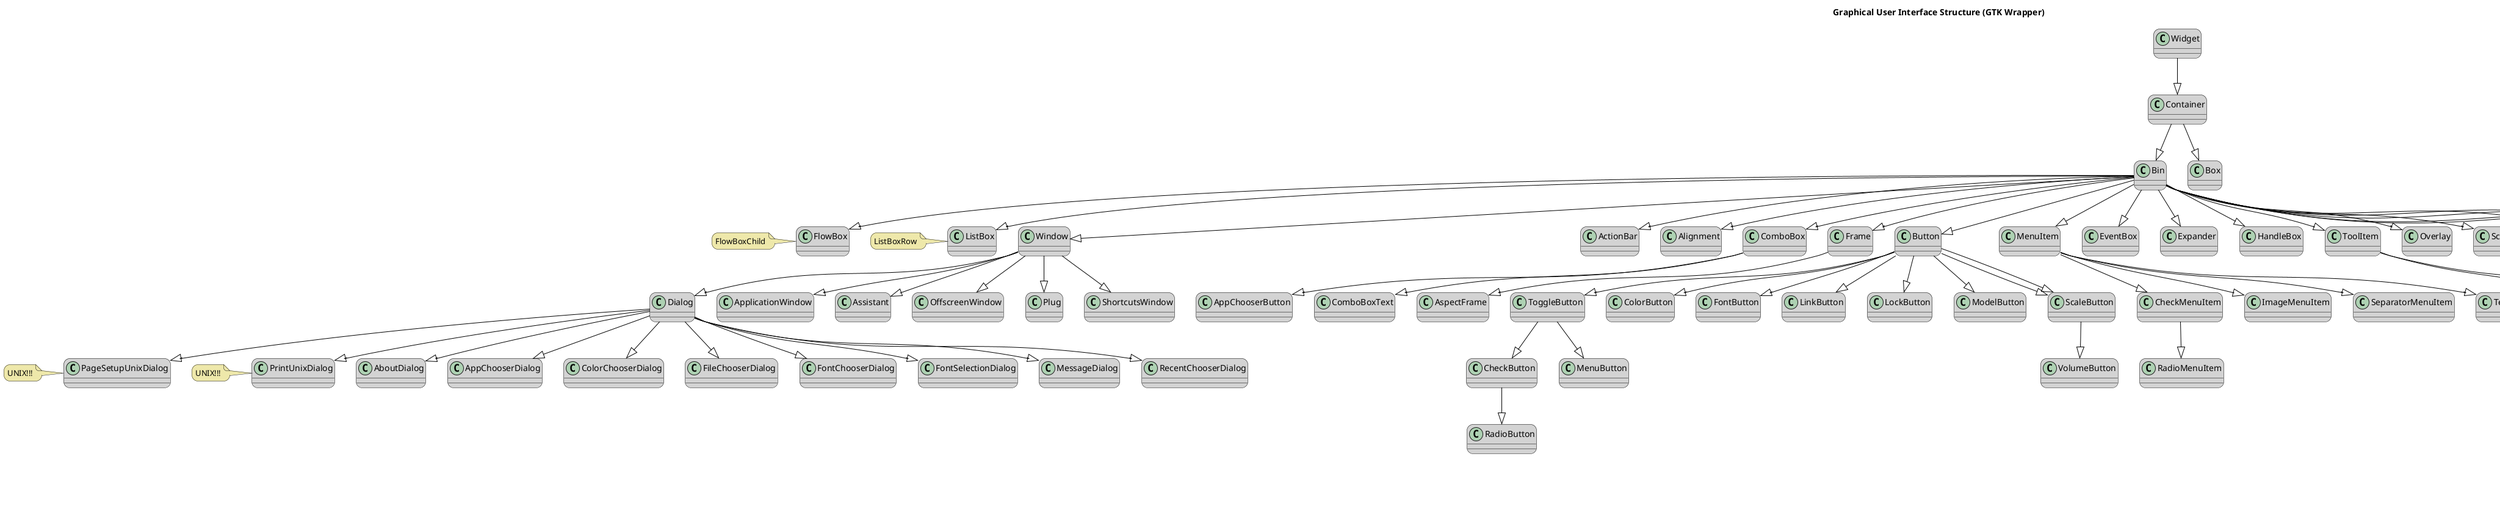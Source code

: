 @startuml
skinparam roundcorner 20
skinparam arrowcolor black
skinparam noteBackgroundColor PaleGoldenRod

skinparam class {
	backgroundColor LightGray
	borderColor Black
}

!definelong exception(name, type = "T")
class name <<(E,firebrick) exception>> #FCC {
	+ name(const type)
	..
	+ {abstract} const type what() const throw()
	--
	- const type
}
!enddefinelong

title Graphical User Interface Structure (GTK Wrapper)

class Application
class Widget
class Container
Widget --|> Container
class Bin
Container --|> Bin
class Window
Bin --|> Window
class Dialog
Window --|> Dialog
class AboutDialog
Dialog --|> AboutDialog
class AppChooserDialog
Dialog --|> AppChooserDialog
class ColorChooserDialog
Dialog --|> ColorChooserDialog
class FileChooserDialog
Dialog --|> FileChooserDialog
class FontChooserDialog
Dialog --|> FontChooserDialog
class FontSelectionDialog
Dialog --|> FontSelectionDialog
class MessageDialog
Dialog --|> MessageDialog

class PageSetupUnixDialog
note left: UNIX!!!
Dialog --|> PageSetupUnixDialog

class PrintUnixDialog
note left: UNIX!!!
Dialog --|> PrintUnixDialog

class RecentChooserDialog
Dialog --|> RecentChooserDialog
class ApplicationWindow
Window --|> ApplicationWindow
class Assistant
Window --|> Assistant
class OffscreenWindow
Window --|> OffscreenWindow
class Plug
Window --|> Plug
class ShortcutsWindow
Window --|> ShortcutsWindow
class ActionBar
Bin --|> ActionBar
class Alignment
Bin --|> Alignment
class ComboBox
Bin --|> ComboBox
class AppChooserButton
ComboBox --|> AppChooserButton
class ComboBoxText
ComboBox --|> ComboBoxText
class Frame
Bin --|> Frame
class AspectFrame
Frame --|> AspectFrame
class Button
Bin --|> Button
class ToggleButton
Button --|> ToggleButton
class CheckButton
ToggleButton --|> CheckButton
class RadioButton
CheckButton --|> RadioButton
class MenuButton
ToggleButton --|> MenuButton
class ColorButton
Button --|> ColorButton
class FrontButton
Button --|> FontButton
class LinkButton
Button --|> LinkButton
class LockButton
Button --|> LockButton
class ModelButton
Button --|> ModelButton
class ScaleButton
Button --|> ScaleButton
class ScaleButton
Button --|> ScaleButton
class VolumeButton
ScaleButton --|> VolumeButton
class MenuItem
Bin --|> MenuItem
class CheckMenuItem
MenuItem --|> CheckMenuItem
class RadioMenuItem
CheckMenuItem --|> RadioMenuItem
class ImageMenuItem
MenuItem --|> ImageMenuItem
class SeparatorMenuItem
MenuItem --|> SeparatorMenuItem
class TearoffMenuItem
MenuItem --|> TearoffMenuItem
class EventBox
Bin --|> EventBox
class Expander
Bin --|> Expander

class FlowBox
note left: FlowBoxChild
Bin --|> FlowBox

class HandleBox
Bin --|> HandleBox
class ListBox
note left: ListBoxRow
Bin --|> ListBox

class ToolItem
Bin --|> ToolItem
class ToolButton
ToolItem --|> ToolButton
class MenuToolButton
ToolButton --|> MenuToolButton
class ToggleToolButton
ToolButton --|> ToggleToolButton
class RadioToolButton
ToggleToolButton --|> RadioToolButton
class SeparatorToolItem
ToolItem --|> SeparatorToolItem
class Overlay
Bin --|> Overlay
class ScrolledWindow
Bin --|> ScrolledWindow
class PlacesSidebar
ScrolledWindow --|> PlacesSidebar
class Popover
Bin --|> Popover
class PopoverMenu
Popover --|> PopoverMenu
class Revealer
Bin --|> Revealer
class SearchBar
Bin --|> SearchBar
class StackSidebar
Bin --|> StackSidebar
class Viewport
Bin --|> Viewport
class Box
Container --|> Box
class AppChooserWidget
class ButtonBox
class HButtonBox
class VButtonBox
class ColorChooserWidget
class ColorSelection
class FileChooserButton
class FileChooserWidget
class FontChooserWidget
class FontSelection
class HBox
class InfoBar
class RecentChooserWidget
class ShortcutsSection
class ShortcutsGroup
class ShortcutsShortcut
class StackSwitcher
class Statusbar
class VBox
class Fixed
class Grid
class HeaderBar
class Paned
class HPaned
class VPaned
class IconView
class Layout
class MenuShell
class MenuBar
class Menu
class Notebook
class Socket
class Table
class TextView
class ToolBar
class ToolItemGroup
class ToolPalette
class TreeView
class Misc
class Label
class AccelLabel
class Arrow
class Image
class Calendar
class CellView
class DrawingArea
class Entry
class SearchEntry
class SpinButton
class GLArea
class Range
class Scale
class HScale
class VScale
class Scrollbar
class HScrollbar
class VScrollbar
class Separator
class HSeparator
class VSeparator
class HSV
class Invisible
class ProgressBar
class Spinner
class Switch
class LevelBar



@enduml
